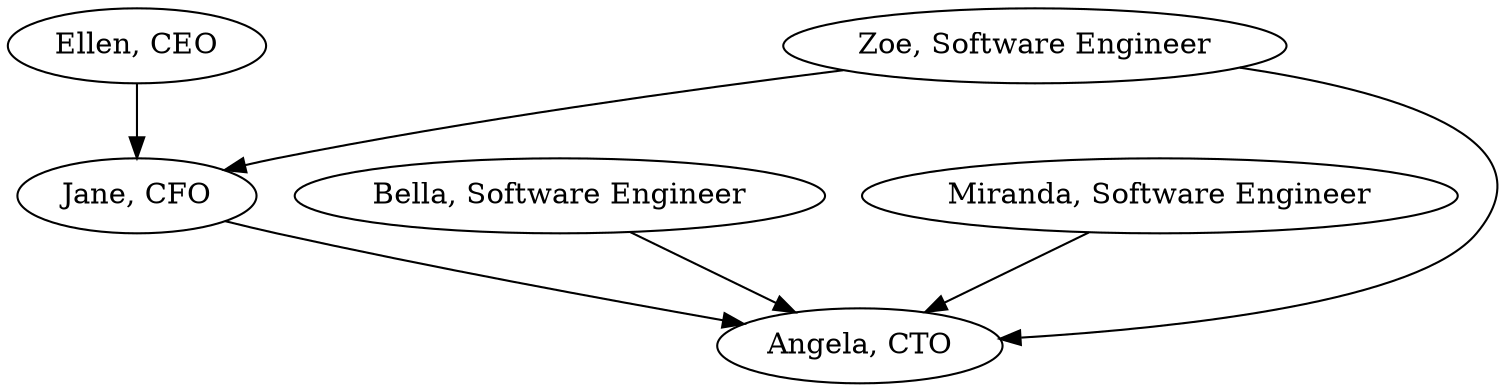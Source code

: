 digraph {
  ceo[label="Ellen, CEO"];
  cfo[label="Jane, CFO"];
  cto[label="Angela, CTO"];
  engineer_1[label="Bella, Software Engineer"];
  engineer_2[label="Miranda, Software Engineer"];
  engineer_3[label="Zoe, Software Engineer"];


  ceo -> cfo -> cto;
  engineer_1 -> cto;
  engineer_2 -> cto;
  engineer_3 -> cto;
  engineer_3 -> cfo;
}
